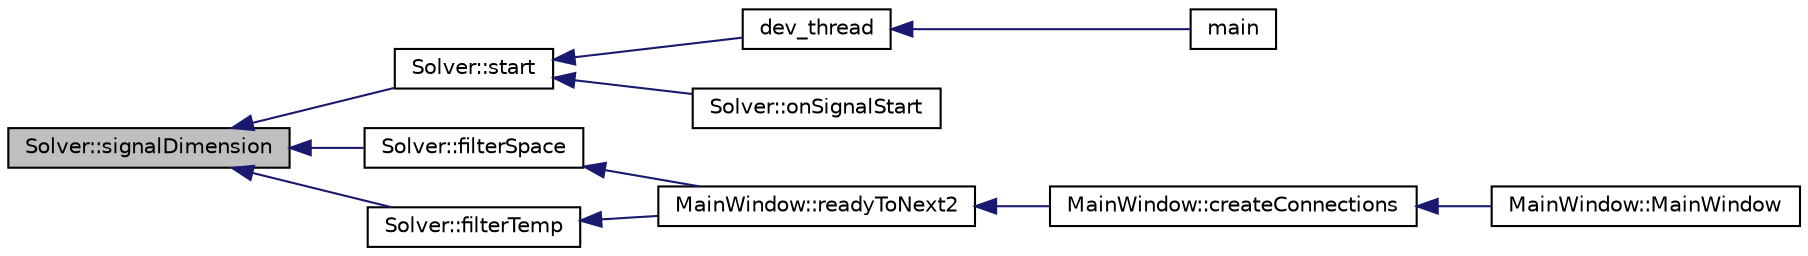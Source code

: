 digraph "Solver::signalDimension"
{
 // INTERACTIVE_SVG=YES
  bgcolor="transparent";
  edge [fontname="Helvetica",fontsize="10",labelfontname="Helvetica",labelfontsize="10"];
  node [fontname="Helvetica",fontsize="10",shape=record];
  rankdir="LR";
  Node1 [label="Solver::signalDimension",height=0.2,width=0.4,color="black", fillcolor="grey75", style="filled", fontcolor="black"];
  Node1 -> Node2 [dir="back",color="midnightblue",fontsize="10",style="solid",fontname="Helvetica"];
  Node2 [label="Solver::start",height=0.2,width=0.4,color="black",URL="$class_solver.html#a97bc7169c18b339fecd4937150f907c3"];
  Node2 -> Node3 [dir="back",color="midnightblue",fontsize="10",style="solid",fontname="Helvetica"];
  Node3 [label="dev_thread",height=0.2,width=0.4,color="black",URL="$main_8cpp.html#a9dd67c19acf7317c6296b63e29dcfab9"];
  Node3 -> Node4 [dir="back",color="midnightblue",fontsize="10",style="solid",fontname="Helvetica"];
  Node4 [label="main",height=0.2,width=0.4,color="black",URL="$main_8cpp.html#a0ddf1224851353fc92bfbff6f499fa97"];
  Node2 -> Node5 [dir="back",color="midnightblue",fontsize="10",style="solid",fontname="Helvetica"];
  Node5 [label="Solver::onSignalStart",height=0.2,width=0.4,color="black",URL="$class_solver.html#a323c9c0407f26a2ed3ec3ff5ed02a760"];
  Node1 -> Node6 [dir="back",color="midnightblue",fontsize="10",style="solid",fontname="Helvetica"];
  Node6 [label="Solver::filterSpace",height=0.2,width=0.4,color="black",URL="$class_solver.html#af677644390b609a5f496fa2362099959",tooltip="filterSpace Use Spatial filter with a value "];
  Node6 -> Node7 [dir="back",color="midnightblue",fontsize="10",style="solid",fontname="Helvetica"];
  Node7 [label="MainWindow::readyToNext2",height=0.2,width=0.4,color="black",URL="$class_main_window.html#ae2500bf587f9630ce61d27ca231cfd7a",tooltip="readyToNext2 Pass informations "];
  Node7 -> Node8 [dir="back",color="midnightblue",fontsize="10",style="solid",fontname="Helvetica"];
  Node8 [label="MainWindow::createConnections",height=0.2,width=0.4,color="black",URL="$class_main_window.html#af773488e0b16efe6c0fc67ad348b86b2",tooltip="createConnections "];
  Node8 -> Node9 [dir="back",color="midnightblue",fontsize="10",style="solid",fontname="Helvetica"];
  Node9 [label="MainWindow::MainWindow",height=0.2,width=0.4,color="black",URL="$class_main_window.html#a8b244be8b7b7db1b08de2a2acb9409db"];
  Node1 -> Node10 [dir="back",color="midnightblue",fontsize="10",style="solid",fontname="Helvetica"];
  Node10 [label="Solver::filterTemp",height=0.2,width=0.4,color="black",URL="$class_solver.html#a95af3471a75ea1b9dc7051959c70b6e7",tooltip="filterTemp Use Temporal filter with a value "];
  Node10 -> Node7 [dir="back",color="midnightblue",fontsize="10",style="solid",fontname="Helvetica"];
}
